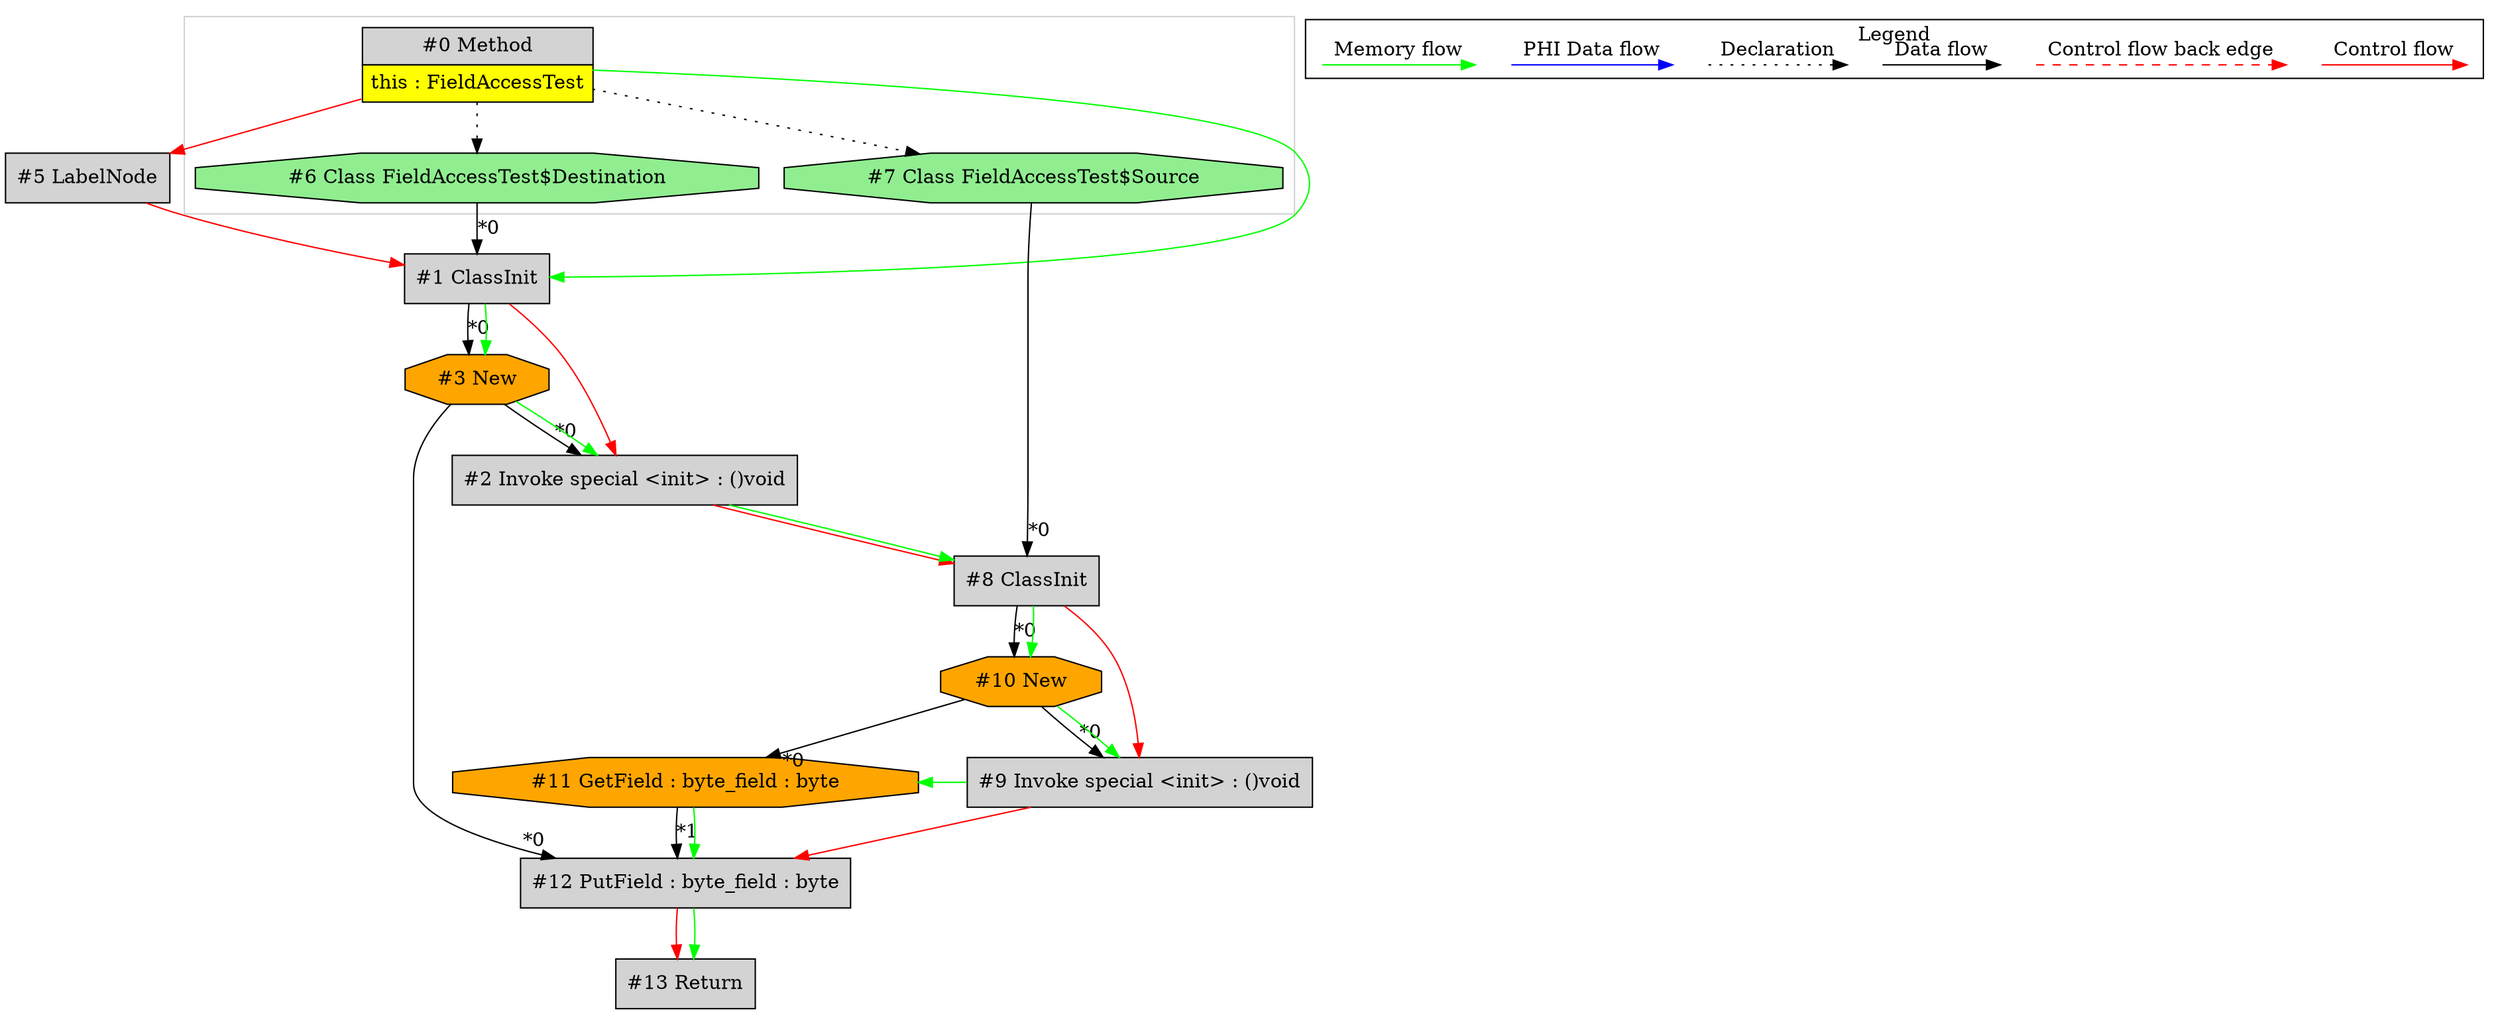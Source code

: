 digraph {
 node0[margin="0", label=<<table border="0" cellborder="1" cellspacing="0" cellpadding="5"><tr><td colspan="1">#0 Method</td></tr><tr><td port="prj4" bgcolor="yellow">this : FieldAccessTest</td></tr></table>>,shape=none, fillcolor=lightgrey, style=filled];
 node5[label="#5 LabelNode",shape=box, fillcolor=lightgrey, style=filled];
 node0 -> node5[labeldistance=2, color=red, fontcolor=red];
 node1[label="#1 ClassInit",shape=box, fillcolor=lightgrey, style=filled];
 node6 -> node1[headlabel="*0", labeldistance=2];
 node5 -> node1[labeldistance=2, color=red, fontcolor=red];
 node0 -> node1[labeldistance=2, color=green, constraint=false];
 node6[label="#6 Class FieldAccessTest$Destination",shape=octagon, fillcolor=lightgreen, style=filled];
 node0 -> node6[style=dotted];
 node2[label="#2 Invoke special <init> : ()void",shape=box, fillcolor=lightgrey, style=filled];
 node3 -> node2[headlabel="*0", labeldistance=2];
 node1 -> node2[labeldistance=2, color=red, fontcolor=red];
 node3 -> node2[labeldistance=2, color=green, constraint=false];
 node3[label="#3 New",shape=octagon, fillcolor=orange, style=filled];
 node1 -> node3[headlabel="*0", labeldistance=2];
 node1 -> node3[labeldistance=2, color=green, constraint=false];
 node12[label="#12 PutField : byte_field : byte",shape=box, fillcolor=lightgrey, style=filled];
 node3 -> node12[headlabel="*0", labeldistance=2];
 node11 -> node12[headlabel="*1", labeldistance=2];
 node11 -> node12[labeldistance=2, color=green, constraint=false];
 node9 -> node12[labeldistance=2, color=red, fontcolor=red];
 node9[label="#9 Invoke special <init> : ()void",shape=box, fillcolor=lightgrey, style=filled];
 node10 -> node9[headlabel="*0", labeldistance=2];
 node8 -> node9[labeldistance=2, color=red, fontcolor=red];
 node10 -> node9[labeldistance=2, color=green, constraint=false];
 node10[label="#10 New",shape=octagon, fillcolor=orange, style=filled];
 node8 -> node10[headlabel="*0", labeldistance=2];
 node8 -> node10[labeldistance=2, color=green, constraint=false];
 node8[label="#8 ClassInit",shape=box, fillcolor=lightgrey, style=filled];
 node7 -> node8[headlabel="*0", labeldistance=2];
 node2 -> node8[labeldistance=2, color=red, fontcolor=red];
 node2 -> node8[labeldistance=2, color=green, constraint=false];
 node7[label="#7 Class FieldAccessTest$Source",shape=octagon, fillcolor=lightgreen, style=filled];
 node0 -> node7[style=dotted];
 node11[label="#11 GetField : byte_field : byte",shape=octagon, fillcolor=orange, style=filled];
 node10 -> node11[headlabel="*0", labeldistance=2];
 node9 -> node11[labeldistance=2, color=green, constraint=false];
 node13[label="#13 Return",shape=box, fillcolor=lightgrey, style=filled];
 node12 -> node13[labeldistance=2, color=red, fontcolor=red];
 node12 -> node13[labeldistance=2, color=green, constraint=false];
 subgraph cluster_0 {
  color=lightgray;
  node0;
  node6;
  node7;
 }
 subgraph cluster_000 {
  label = "Legend";
  node [shape=point]
  {
   rank=same;
   c0 [style = invis];
   c1 [style = invis];
   c2 [style = invis];
   c3 [style = invis];
   d0 [style = invis];
   d1 [style = invis];
   d2 [style = invis];
   d3 [style = invis];
   d4 [style = invis];
   d5 [style = invis];
   d6 [style = invis];
   d7 [style = invis];
  }
  c0 -> c1 [label="Control flow", style=solid, color=red]
  c2 -> c3 [label="Control flow back edge", style=dashed, color=red]
  d0 -> d1 [label="Data flow"]
  d2 -> d3 [label="Declaration", style=dotted]
  d4 -> d5 [label="PHI Data flow", color=blue]
  d6 -> d7 [label="Memory flow", color=green]
 }

}
